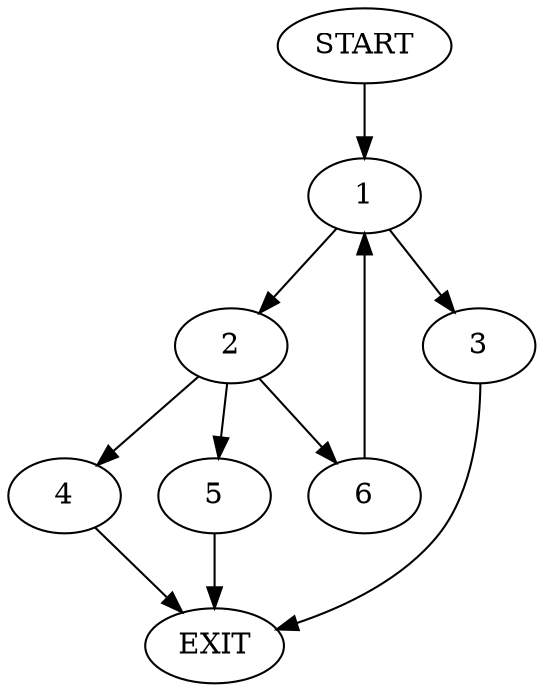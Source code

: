 digraph {
0 [label="START"]
7 [label="EXIT"]
0 -> 1
1 -> 2
1 -> 3
2 -> 4
2 -> 5
2 -> 6
3 -> 7
4 -> 7
6 -> 1
5 -> 7
}

